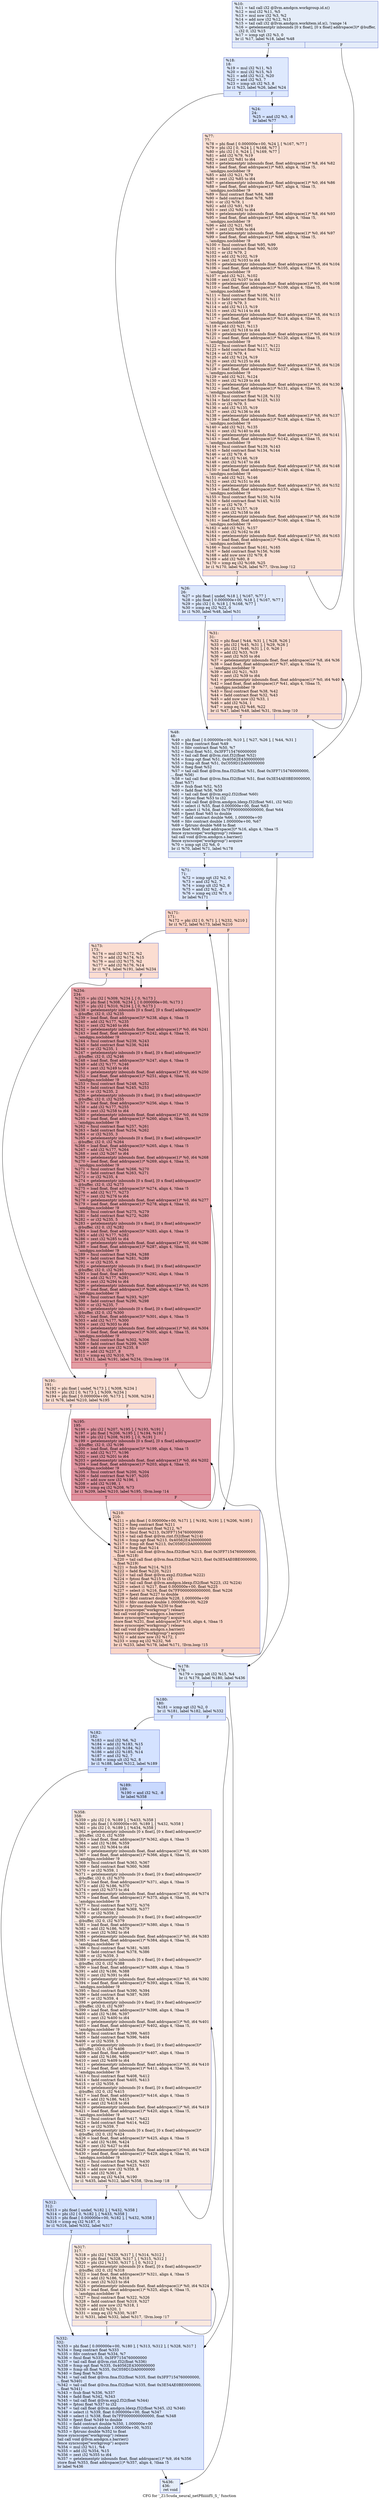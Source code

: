 digraph "CFG for '_Z15cuda_neural_netPfiiiiiifS_S_' function" {
	label="CFG for '_Z15cuda_neural_netPfiiiiiifS_S_' function";

	Node0x5d00590 [shape=record,color="#3d50c3ff", style=filled, fillcolor="#c5d6f270",label="{%10:\l  %11 = tail call i32 @llvm.amdgcn.workgroup.id.x()\l  %12 = mul i32 %11, %5\l  %13 = mul nsw i32 %3, %2\l  %14 = add nsw i32 %12, %13\l  %15 = tail call i32 @llvm.amdgcn.workitem.id.x(), !range !4\l  %16 = getelementptr inbounds [0 x float], [0 x float] addrspace(3)* @buffer,\l... i32 0, i32 %15\l  %17 = icmp sgt i32 %3, 0\l  br i1 %17, label %18, label %48\l|{<s0>T|<s1>F}}"];
	Node0x5d00590:s0 -> Node0x5d025b0;
	Node0x5d00590:s1 -> Node0x5d02640;
	Node0x5d025b0 [shape=record,color="#3d50c3ff", style=filled, fillcolor="#b5cdfa70",label="{%18:\l18:                                               \l  %19 = mul i32 %11, %3\l  %20 = mul i32 %15, %3\l  %21 = add i32 %12, %20\l  %22 = and i32 %3, 7\l  %23 = icmp ult i32 %3, 8\l  br i1 %23, label %26, label %24\l|{<s0>T|<s1>F}}"];
	Node0x5d025b0:s0 -> Node0x5d02ab0;
	Node0x5d025b0:s1 -> Node0x5d02b00;
	Node0x5d02b00 [shape=record,color="#3d50c3ff", style=filled, fillcolor="#9ebeff70",label="{%24:\l24:                                               \l  %25 = and i32 %3, -8\l  br label %77\l}"];
	Node0x5d02b00 -> Node0x5d02d00;
	Node0x5d02ab0 [shape=record,color="#3d50c3ff", style=filled, fillcolor="#b5cdfa70",label="{%26:\l26:                                               \l  %27 = phi float [ undef, %18 ], [ %167, %77 ]\l  %28 = phi float [ 0.000000e+00, %18 ], [ %167, %77 ]\l  %29 = phi i32 [ 0, %18 ], [ %168, %77 ]\l  %30 = icmp eq i32 %22, 0\l  br i1 %30, label %48, label %31\l|{<s0>T|<s1>F}}"];
	Node0x5d02ab0:s0 -> Node0x5d02640;
	Node0x5d02ab0:s1 -> Node0x5d03f70;
	Node0x5d03f70 [shape=record,color="#3d50c3ff", style=filled, fillcolor="#f7b39670",label="{%31:\l31:                                               \l  %32 = phi float [ %44, %31 ], [ %28, %26 ]\l  %33 = phi i32 [ %45, %31 ], [ %29, %26 ]\l  %34 = phi i32 [ %46, %31 ], [ 0, %26 ]\l  %35 = add i32 %33, %19\l  %36 = zext i32 %35 to i64\l  %37 = getelementptr inbounds float, float addrspace(1)* %8, i64 %36\l  %38 = load float, float addrspace(1)* %37, align 4, !tbaa !5,\l... !amdgpu.noclobber !9\l  %39 = add i32 %21, %33\l  %40 = zext i32 %39 to i64\l  %41 = getelementptr inbounds float, float addrspace(1)* %0, i64 %40\l  %42 = load float, float addrspace(1)* %41, align 4, !tbaa !5,\l... !amdgpu.noclobber !9\l  %43 = fmul contract float %38, %42\l  %44 = fadd contract float %32, %43\l  %45 = add nuw nsw i32 %33, 1\l  %46 = add i32 %34, 1\l  %47 = icmp eq i32 %46, %22\l  br i1 %47, label %48, label %31, !llvm.loop !10\l|{<s0>T|<s1>F}}"];
	Node0x5d03f70:s0 -> Node0x5d02640;
	Node0x5d03f70:s1 -> Node0x5d03f70;
	Node0x5d02640 [shape=record,color="#3d50c3ff", style=filled, fillcolor="#c5d6f270",label="{%48:\l48:                                               \l  %49 = phi float [ 0.000000e+00, %10 ], [ %27, %26 ], [ %44, %31 ]\l  %50 = fneg contract float %49\l  %51 = fdiv contract float %50, %7\l  %52 = fmul float %51, 0x3FF7154760000000\l  %53 = tail call float @llvm.rint.f32(float %52)\l  %54 = fcmp ogt float %51, 0x40562E4300000000\l  %55 = fcmp olt float %51, 0xC059D1DA00000000\l  %56 = fneg float %52\l  %57 = tail call float @llvm.fma.f32(float %51, float 0x3FF7154760000000,\l... float %56)\l  %58 = tail call float @llvm.fma.f32(float %51, float 0x3E54AE0BE0000000,\l... float %57)\l  %59 = fsub float %52, %53\l  %60 = fadd float %58, %59\l  %61 = tail call float @llvm.exp2.f32(float %60)\l  %62 = fptosi float %53 to i32\l  %63 = tail call float @llvm.amdgcn.ldexp.f32(float %61, i32 %62)\l  %64 = select i1 %55, float 0.000000e+00, float %63\l  %65 = select i1 %54, float 0x7FF0000000000000, float %64\l  %66 = fpext float %65 to double\l  %67 = fadd contract double %66, 1.000000e+00\l  %68 = fdiv contract double 1.000000e+00, %67\l  %69 = fptrunc double %68 to float\l  store float %69, float addrspace(3)* %16, align 4, !tbaa !5\l  fence syncscope(\"workgroup\") release\l  tail call void @llvm.amdgcn.s.barrier()\l  fence syncscope(\"workgroup\") acquire\l  %70 = icmp sgt i32 %6, 0\l  br i1 %70, label %71, label %178\l|{<s0>T|<s1>F}}"];
	Node0x5d02640:s0 -> Node0x5d07690;
	Node0x5d02640:s1 -> Node0x5d07720;
	Node0x5d07690 [shape=record,color="#3d50c3ff", style=filled, fillcolor="#b5cdfa70",label="{%71:\l71:                                               \l  %72 = icmp sgt i32 %2, 0\l  %73 = and i32 %2, 7\l  %74 = icmp ult i32 %2, 8\l  %75 = and i32 %2, -8\l  %76 = icmp eq i32 %73, 0\l  br label %171\l}"];
	Node0x5d07690 -> Node0x5d07b30;
	Node0x5d02d00 [shape=record,color="#3d50c3ff", style=filled, fillcolor="#f7bca170",label="{%77:\l77:                                               \l  %78 = phi float [ 0.000000e+00, %24 ], [ %167, %77 ]\l  %79 = phi i32 [ 0, %24 ], [ %168, %77 ]\l  %80 = phi i32 [ 0, %24 ], [ %169, %77 ]\l  %81 = add i32 %79, %19\l  %82 = zext i32 %81 to i64\l  %83 = getelementptr inbounds float, float addrspace(1)* %8, i64 %82\l  %84 = load float, float addrspace(1)* %83, align 4, !tbaa !5,\l... !amdgpu.noclobber !9\l  %85 = add i32 %21, %79\l  %86 = zext i32 %85 to i64\l  %87 = getelementptr inbounds float, float addrspace(1)* %0, i64 %86\l  %88 = load float, float addrspace(1)* %87, align 4, !tbaa !5,\l... !amdgpu.noclobber !9\l  %89 = fmul contract float %84, %88\l  %90 = fadd contract float %78, %89\l  %91 = or i32 %79, 1\l  %92 = add i32 %91, %19\l  %93 = zext i32 %92 to i64\l  %94 = getelementptr inbounds float, float addrspace(1)* %8, i64 %93\l  %95 = load float, float addrspace(1)* %94, align 4, !tbaa !5,\l... !amdgpu.noclobber !9\l  %96 = add i32 %21, %91\l  %97 = zext i32 %96 to i64\l  %98 = getelementptr inbounds float, float addrspace(1)* %0, i64 %97\l  %99 = load float, float addrspace(1)* %98, align 4, !tbaa !5,\l... !amdgpu.noclobber !9\l  %100 = fmul contract float %95, %99\l  %101 = fadd contract float %90, %100\l  %102 = or i32 %79, 2\l  %103 = add i32 %102, %19\l  %104 = zext i32 %103 to i64\l  %105 = getelementptr inbounds float, float addrspace(1)* %8, i64 %104\l  %106 = load float, float addrspace(1)* %105, align 4, !tbaa !5,\l... !amdgpu.noclobber !9\l  %107 = add i32 %21, %102\l  %108 = zext i32 %107 to i64\l  %109 = getelementptr inbounds float, float addrspace(1)* %0, i64 %108\l  %110 = load float, float addrspace(1)* %109, align 4, !tbaa !5,\l... !amdgpu.noclobber !9\l  %111 = fmul contract float %106, %110\l  %112 = fadd contract float %101, %111\l  %113 = or i32 %79, 3\l  %114 = add i32 %113, %19\l  %115 = zext i32 %114 to i64\l  %116 = getelementptr inbounds float, float addrspace(1)* %8, i64 %115\l  %117 = load float, float addrspace(1)* %116, align 4, !tbaa !5,\l... !amdgpu.noclobber !9\l  %118 = add i32 %21, %113\l  %119 = zext i32 %118 to i64\l  %120 = getelementptr inbounds float, float addrspace(1)* %0, i64 %119\l  %121 = load float, float addrspace(1)* %120, align 4, !tbaa !5,\l... !amdgpu.noclobber !9\l  %122 = fmul contract float %117, %121\l  %123 = fadd contract float %112, %122\l  %124 = or i32 %79, 4\l  %125 = add i32 %124, %19\l  %126 = zext i32 %125 to i64\l  %127 = getelementptr inbounds float, float addrspace(1)* %8, i64 %126\l  %128 = load float, float addrspace(1)* %127, align 4, !tbaa !5,\l... !amdgpu.noclobber !9\l  %129 = add i32 %21, %124\l  %130 = zext i32 %129 to i64\l  %131 = getelementptr inbounds float, float addrspace(1)* %0, i64 %130\l  %132 = load float, float addrspace(1)* %131, align 4, !tbaa !5,\l... !amdgpu.noclobber !9\l  %133 = fmul contract float %128, %132\l  %134 = fadd contract float %123, %133\l  %135 = or i32 %79, 5\l  %136 = add i32 %135, %19\l  %137 = zext i32 %136 to i64\l  %138 = getelementptr inbounds float, float addrspace(1)* %8, i64 %137\l  %139 = load float, float addrspace(1)* %138, align 4, !tbaa !5,\l... !amdgpu.noclobber !9\l  %140 = add i32 %21, %135\l  %141 = zext i32 %140 to i64\l  %142 = getelementptr inbounds float, float addrspace(1)* %0, i64 %141\l  %143 = load float, float addrspace(1)* %142, align 4, !tbaa !5,\l... !amdgpu.noclobber !9\l  %144 = fmul contract float %139, %143\l  %145 = fadd contract float %134, %144\l  %146 = or i32 %79, 6\l  %147 = add i32 %146, %19\l  %148 = zext i32 %147 to i64\l  %149 = getelementptr inbounds float, float addrspace(1)* %8, i64 %148\l  %150 = load float, float addrspace(1)* %149, align 4, !tbaa !5,\l... !amdgpu.noclobber !9\l  %151 = add i32 %21, %146\l  %152 = zext i32 %151 to i64\l  %153 = getelementptr inbounds float, float addrspace(1)* %0, i64 %152\l  %154 = load float, float addrspace(1)* %153, align 4, !tbaa !5,\l... !amdgpu.noclobber !9\l  %155 = fmul contract float %150, %154\l  %156 = fadd contract float %145, %155\l  %157 = or i32 %79, 7\l  %158 = add i32 %157, %19\l  %159 = zext i32 %158 to i64\l  %160 = getelementptr inbounds float, float addrspace(1)* %8, i64 %159\l  %161 = load float, float addrspace(1)* %160, align 4, !tbaa !5,\l... !amdgpu.noclobber !9\l  %162 = add i32 %21, %157\l  %163 = zext i32 %162 to i64\l  %164 = getelementptr inbounds float, float addrspace(1)* %0, i64 %163\l  %165 = load float, float addrspace(1)* %164, align 4, !tbaa !5,\l... !amdgpu.noclobber !9\l  %166 = fmul contract float %161, %165\l  %167 = fadd contract float %156, %166\l  %168 = add nuw nsw i32 %79, 8\l  %169 = add i32 %80, 8\l  %170 = icmp eq i32 %169, %25\l  br i1 %170, label %26, label %77, !llvm.loop !12\l|{<s0>T|<s1>F}}"];
	Node0x5d02d00:s0 -> Node0x5d02ab0;
	Node0x5d02d00:s1 -> Node0x5d02d00;
	Node0x5d07b30 [shape=record,color="#3d50c3ff", style=filled, fillcolor="#f5a08170",label="{%171:\l171:                                              \l  %172 = phi i32 [ 0, %71 ], [ %232, %210 ]\l  br i1 %72, label %173, label %210\l|{<s0>T|<s1>F}}"];
	Node0x5d07b30:s0 -> Node0x5d0b910;
	Node0x5d07b30:s1 -> Node0x5d0b810;
	Node0x5d0b910 [shape=record,color="#3d50c3ff", style=filled, fillcolor="#f7b39670",label="{%173:\l173:                                              \l  %174 = mul i32 %172, %2\l  %175 = add i32 %174, %15\l  %176 = mul i32 %175, %2\l  %177 = add i32 %176, %14\l  br i1 %74, label %191, label %234\l|{<s0>T|<s1>F}}"];
	Node0x5d0b910:s0 -> Node0x5d0bc90;
	Node0x5d0b910:s1 -> Node0x5d0bce0;
	Node0x5d07720 [shape=record,color="#3d50c3ff", style=filled, fillcolor="#c5d6f270",label="{%178:\l178:                                              \l  %179 = icmp ult i32 %15, %4\l  br i1 %179, label %180, label %436\l|{<s0>T|<s1>F}}"];
	Node0x5d07720:s0 -> Node0x5d0beb0;
	Node0x5d07720:s1 -> Node0x5d0bf00;
	Node0x5d0beb0 [shape=record,color="#3d50c3ff", style=filled, fillcolor="#aec9fc70",label="{%180:\l180:                                              \l  %181 = icmp sgt i32 %2, 0\l  br i1 %181, label %182, label %332\l|{<s0>T|<s1>F}}"];
	Node0x5d0beb0:s0 -> Node0x5d0c0d0;
	Node0x5d0beb0:s1 -> Node0x5d0c120;
	Node0x5d0c0d0 [shape=record,color="#3d50c3ff", style=filled, fillcolor="#9ebeff70",label="{%182:\l182:                                              \l  %183 = mul i32 %6, %2\l  %184 = add i32 %183, %15\l  %185 = mul i32 %184, %2\l  %186 = add i32 %185, %14\l  %187 = and i32 %2, 7\l  %188 = icmp ult i32 %2, 8\l  br i1 %188, label %312, label %189\l|{<s0>T|<s1>F}}"];
	Node0x5d0c0d0:s0 -> Node0x5d0c5c0;
	Node0x5d0c0d0:s1 -> Node0x5d0c610;
	Node0x5d0c610 [shape=record,color="#3d50c3ff", style=filled, fillcolor="#85a8fc70",label="{%189:\l189:                                              \l  %190 = and i32 %2, -8\l  br label %358\l}"];
	Node0x5d0c610 -> Node0x5d0c7e0;
	Node0x5d0bc90 [shape=record,color="#3d50c3ff", style=filled, fillcolor="#f7b39670",label="{%191:\l191:                                              \l  %192 = phi float [ undef, %173 ], [ %308, %234 ]\l  %193 = phi i32 [ 0, %173 ], [ %309, %234 ]\l  %194 = phi float [ 0.000000e+00, %173 ], [ %308, %234 ]\l  br i1 %76, label %210, label %195\l|{<s0>T|<s1>F}}"];
	Node0x5d0bc90:s0 -> Node0x5d0b810;
	Node0x5d0bc90:s1 -> Node0x5d0caf0;
	Node0x5d0caf0 [shape=record,color="#b70d28ff", style=filled, fillcolor="#b70d2870",label="{%195:\l195:                                              \l  %196 = phi i32 [ %207, %195 ], [ %193, %191 ]\l  %197 = phi float [ %206, %195 ], [ %194, %191 ]\l  %198 = phi i32 [ %208, %195 ], [ 0, %191 ]\l  %199 = getelementptr inbounds [0 x float], [0 x float] addrspace(3)*\l... @buffer, i32 0, i32 %196\l  %200 = load float, float addrspace(3)* %199, align 4, !tbaa !5\l  %201 = add i32 %177, %196\l  %202 = zext i32 %201 to i64\l  %203 = getelementptr inbounds float, float addrspace(1)* %0, i64 %202\l  %204 = load float, float addrspace(1)* %203, align 4, !tbaa !5,\l... !amdgpu.noclobber !9\l  %205 = fmul contract float %200, %204\l  %206 = fadd contract float %197, %205\l  %207 = add nuw nsw i32 %196, 1\l  %208 = add i32 %198, 1\l  %209 = icmp eq i32 %208, %73\l  br i1 %209, label %210, label %195, !llvm.loop !14\l|{<s0>T|<s1>F}}"];
	Node0x5d0caf0:s0 -> Node0x5d0b810;
	Node0x5d0caf0:s1 -> Node0x5d0caf0;
	Node0x5d0b810 [shape=record,color="#3d50c3ff", style=filled, fillcolor="#f5a08170",label="{%210:\l210:                                              \l  %211 = phi float [ 0.000000e+00, %171 ], [ %192, %191 ], [ %206, %195 ]\l  %212 = fneg contract float %211\l  %213 = fdiv contract float %212, %7\l  %214 = fmul float %213, 0x3FF7154760000000\l  %215 = tail call float @llvm.rint.f32(float %214)\l  %216 = fcmp ogt float %213, 0x40562E4300000000\l  %217 = fcmp olt float %213, 0xC059D1DA00000000\l  %218 = fneg float %214\l  %219 = tail call float @llvm.fma.f32(float %213, float 0x3FF7154760000000,\l... float %218)\l  %220 = tail call float @llvm.fma.f32(float %213, float 0x3E54AE0BE0000000,\l... float %219)\l  %221 = fsub float %214, %215\l  %222 = fadd float %220, %221\l  %223 = tail call float @llvm.exp2.f32(float %222)\l  %224 = fptosi float %215 to i32\l  %225 = tail call float @llvm.amdgcn.ldexp.f32(float %223, i32 %224)\l  %226 = select i1 %217, float 0.000000e+00, float %225\l  %227 = select i1 %216, float 0x7FF0000000000000, float %226\l  %228 = fpext float %227 to double\l  %229 = fadd contract double %228, 1.000000e+00\l  %230 = fdiv contract double 1.000000e+00, %229\l  %231 = fptrunc double %230 to float\l  fence syncscope(\"workgroup\") release\l  tail call void @llvm.amdgcn.s.barrier()\l  fence syncscope(\"workgroup\") acquire\l  store float %231, float addrspace(3)* %16, align 4, !tbaa !5\l  fence syncscope(\"workgroup\") release\l  tail call void @llvm.amdgcn.s.barrier()\l  fence syncscope(\"workgroup\") acquire\l  %232 = add nuw nsw i32 %172, 1\l  %233 = icmp eq i32 %232, %6\l  br i1 %233, label %178, label %171, !llvm.loop !15\l|{<s0>T|<s1>F}}"];
	Node0x5d0b810:s0 -> Node0x5d07720;
	Node0x5d0b810:s1 -> Node0x5d07b30;
	Node0x5d0bce0 [shape=record,color="#b70d28ff", style=filled, fillcolor="#be242e70",label="{%234:\l234:                                              \l  %235 = phi i32 [ %309, %234 ], [ 0, %173 ]\l  %236 = phi float [ %308, %234 ], [ 0.000000e+00, %173 ]\l  %237 = phi i32 [ %310, %234 ], [ 0, %173 ]\l  %238 = getelementptr inbounds [0 x float], [0 x float] addrspace(3)*\l... @buffer, i32 0, i32 %235\l  %239 = load float, float addrspace(3)* %238, align 4, !tbaa !5\l  %240 = add i32 %177, %235\l  %241 = zext i32 %240 to i64\l  %242 = getelementptr inbounds float, float addrspace(1)* %0, i64 %241\l  %243 = load float, float addrspace(1)* %242, align 4, !tbaa !5,\l... !amdgpu.noclobber !9\l  %244 = fmul contract float %239, %243\l  %245 = fadd contract float %236, %244\l  %246 = or i32 %235, 1\l  %247 = getelementptr inbounds [0 x float], [0 x float] addrspace(3)*\l... @buffer, i32 0, i32 %246\l  %248 = load float, float addrspace(3)* %247, align 4, !tbaa !5\l  %249 = add i32 %177, %246\l  %250 = zext i32 %249 to i64\l  %251 = getelementptr inbounds float, float addrspace(1)* %0, i64 %250\l  %252 = load float, float addrspace(1)* %251, align 4, !tbaa !5,\l... !amdgpu.noclobber !9\l  %253 = fmul contract float %248, %252\l  %254 = fadd contract float %245, %253\l  %255 = or i32 %235, 2\l  %256 = getelementptr inbounds [0 x float], [0 x float] addrspace(3)*\l... @buffer, i32 0, i32 %255\l  %257 = load float, float addrspace(3)* %256, align 4, !tbaa !5\l  %258 = add i32 %177, %255\l  %259 = zext i32 %258 to i64\l  %260 = getelementptr inbounds float, float addrspace(1)* %0, i64 %259\l  %261 = load float, float addrspace(1)* %260, align 4, !tbaa !5,\l... !amdgpu.noclobber !9\l  %262 = fmul contract float %257, %261\l  %263 = fadd contract float %254, %262\l  %264 = or i32 %235, 3\l  %265 = getelementptr inbounds [0 x float], [0 x float] addrspace(3)*\l... @buffer, i32 0, i32 %264\l  %266 = load float, float addrspace(3)* %265, align 4, !tbaa !5\l  %267 = add i32 %177, %264\l  %268 = zext i32 %267 to i64\l  %269 = getelementptr inbounds float, float addrspace(1)* %0, i64 %268\l  %270 = load float, float addrspace(1)* %269, align 4, !tbaa !5,\l... !amdgpu.noclobber !9\l  %271 = fmul contract float %266, %270\l  %272 = fadd contract float %263, %271\l  %273 = or i32 %235, 4\l  %274 = getelementptr inbounds [0 x float], [0 x float] addrspace(3)*\l... @buffer, i32 0, i32 %273\l  %275 = load float, float addrspace(3)* %274, align 4, !tbaa !5\l  %276 = add i32 %177, %273\l  %277 = zext i32 %276 to i64\l  %278 = getelementptr inbounds float, float addrspace(1)* %0, i64 %277\l  %279 = load float, float addrspace(1)* %278, align 4, !tbaa !5,\l... !amdgpu.noclobber !9\l  %280 = fmul contract float %275, %279\l  %281 = fadd contract float %272, %280\l  %282 = or i32 %235, 5\l  %283 = getelementptr inbounds [0 x float], [0 x float] addrspace(3)*\l... @buffer, i32 0, i32 %282\l  %284 = load float, float addrspace(3)* %283, align 4, !tbaa !5\l  %285 = add i32 %177, %282\l  %286 = zext i32 %285 to i64\l  %287 = getelementptr inbounds float, float addrspace(1)* %0, i64 %286\l  %288 = load float, float addrspace(1)* %287, align 4, !tbaa !5,\l... !amdgpu.noclobber !9\l  %289 = fmul contract float %284, %288\l  %290 = fadd contract float %281, %289\l  %291 = or i32 %235, 6\l  %292 = getelementptr inbounds [0 x float], [0 x float] addrspace(3)*\l... @buffer, i32 0, i32 %291\l  %293 = load float, float addrspace(3)* %292, align 4, !tbaa !5\l  %294 = add i32 %177, %291\l  %295 = zext i32 %294 to i64\l  %296 = getelementptr inbounds float, float addrspace(1)* %0, i64 %295\l  %297 = load float, float addrspace(1)* %296, align 4, !tbaa !5,\l... !amdgpu.noclobber !9\l  %298 = fmul contract float %293, %297\l  %299 = fadd contract float %290, %298\l  %300 = or i32 %235, 7\l  %301 = getelementptr inbounds [0 x float], [0 x float] addrspace(3)*\l... @buffer, i32 0, i32 %300\l  %302 = load float, float addrspace(3)* %301, align 4, !tbaa !5\l  %303 = add i32 %177, %300\l  %304 = zext i32 %303 to i64\l  %305 = getelementptr inbounds float, float addrspace(1)* %0, i64 %304\l  %306 = load float, float addrspace(1)* %305, align 4, !tbaa !5,\l... !amdgpu.noclobber !9\l  %307 = fmul contract float %302, %306\l  %308 = fadd contract float %299, %307\l  %309 = add nuw nsw i32 %235, 8\l  %310 = add i32 %237, 8\l  %311 = icmp eq i32 %310, %75\l  br i1 %311, label %191, label %234, !llvm.loop !16\l|{<s0>T|<s1>F}}"];
	Node0x5d0bce0:s0 -> Node0x5d0bc90;
	Node0x5d0bce0:s1 -> Node0x5d0bce0;
	Node0x5d0c5c0 [shape=record,color="#3d50c3ff", style=filled, fillcolor="#9ebeff70",label="{%312:\l312:                                              \l  %313 = phi float [ undef, %182 ], [ %432, %358 ]\l  %314 = phi i32 [ 0, %182 ], [ %433, %358 ]\l  %315 = phi float [ 0.000000e+00, %182 ], [ %432, %358 ]\l  %316 = icmp eq i32 %187, 0\l  br i1 %316, label %332, label %317\l|{<s0>T|<s1>F}}"];
	Node0x5d0c5c0:s0 -> Node0x5d0c120;
	Node0x5d0c5c0:s1 -> Node0x5d12420;
	Node0x5d12420 [shape=record,color="#3d50c3ff", style=filled, fillcolor="#f2cab570",label="{%317:\l317:                                              \l  %318 = phi i32 [ %329, %317 ], [ %314, %312 ]\l  %319 = phi float [ %328, %317 ], [ %315, %312 ]\l  %320 = phi i32 [ %330, %317 ], [ 0, %312 ]\l  %321 = getelementptr inbounds [0 x float], [0 x float] addrspace(3)*\l... @buffer, i32 0, i32 %318\l  %322 = load float, float addrspace(3)* %321, align 4, !tbaa !5\l  %323 = add i32 %186, %318\l  %324 = zext i32 %323 to i64\l  %325 = getelementptr inbounds float, float addrspace(1)* %0, i64 %324\l  %326 = load float, float addrspace(1)* %325, align 4, !tbaa !5,\l... !amdgpu.noclobber !9\l  %327 = fmul contract float %322, %326\l  %328 = fadd contract float %319, %327\l  %329 = add nuw nsw i32 %318, 1\l  %330 = add i32 %320, 1\l  %331 = icmp eq i32 %330, %187\l  br i1 %331, label %332, label %317, !llvm.loop !17\l|{<s0>T|<s1>F}}"];
	Node0x5d12420:s0 -> Node0x5d0c120;
	Node0x5d12420:s1 -> Node0x5d12420;
	Node0x5d0c120 [shape=record,color="#3d50c3ff", style=filled, fillcolor="#aec9fc70",label="{%332:\l332:                                              \l  %333 = phi float [ 0.000000e+00, %180 ], [ %313, %312 ], [ %328, %317 ]\l  %334 = fneg contract float %333\l  %335 = fdiv contract float %334, %7\l  %336 = fmul float %335, 0x3FF7154760000000\l  %337 = tail call float @llvm.rint.f32(float %336)\l  %338 = fcmp ogt float %335, 0x40562E4300000000\l  %339 = fcmp olt float %335, 0xC059D1DA00000000\l  %340 = fneg float %336\l  %341 = tail call float @llvm.fma.f32(float %335, float 0x3FF7154760000000,\l... float %340)\l  %342 = tail call float @llvm.fma.f32(float %335, float 0x3E54AE0BE0000000,\l... float %341)\l  %343 = fsub float %336, %337\l  %344 = fadd float %342, %343\l  %345 = tail call float @llvm.exp2.f32(float %344)\l  %346 = fptosi float %337 to i32\l  %347 = tail call float @llvm.amdgcn.ldexp.f32(float %345, i32 %346)\l  %348 = select i1 %339, float 0.000000e+00, float %347\l  %349 = select i1 %338, float 0x7FF0000000000000, float %348\l  %350 = fpext float %349 to double\l  %351 = fadd contract double %350, 1.000000e+00\l  %352 = fdiv contract double 1.000000e+00, %351\l  %353 = fptrunc double %352 to float\l  fence syncscope(\"workgroup\") release\l  tail call void @llvm.amdgcn.s.barrier()\l  fence syncscope(\"workgroup\") acquire\l  %354 = mul i32 %11, %4\l  %355 = add i32 %354, %15\l  %356 = zext i32 %355 to i64\l  %357 = getelementptr inbounds float, float addrspace(1)* %9, i64 %356\l  store float %353, float addrspace(1)* %357, align 4, !tbaa !5\l  br label %436\l}"];
	Node0x5d0c120 -> Node0x5d0bf00;
	Node0x5d0c7e0 [shape=record,color="#3d50c3ff", style=filled, fillcolor="#efcebd70",label="{%358:\l358:                                              \l  %359 = phi i32 [ 0, %189 ], [ %433, %358 ]\l  %360 = phi float [ 0.000000e+00, %189 ], [ %432, %358 ]\l  %361 = phi i32 [ 0, %189 ], [ %434, %358 ]\l  %362 = getelementptr inbounds [0 x float], [0 x float] addrspace(3)*\l... @buffer, i32 0, i32 %359\l  %363 = load float, float addrspace(3)* %362, align 4, !tbaa !5\l  %364 = add i32 %186, %359\l  %365 = zext i32 %364 to i64\l  %366 = getelementptr inbounds float, float addrspace(1)* %0, i64 %365\l  %367 = load float, float addrspace(1)* %366, align 4, !tbaa !5,\l... !amdgpu.noclobber !9\l  %368 = fmul contract float %363, %367\l  %369 = fadd contract float %360, %368\l  %370 = or i32 %359, 1\l  %371 = getelementptr inbounds [0 x float], [0 x float] addrspace(3)*\l... @buffer, i32 0, i32 %370\l  %372 = load float, float addrspace(3)* %371, align 4, !tbaa !5\l  %373 = add i32 %186, %370\l  %374 = zext i32 %373 to i64\l  %375 = getelementptr inbounds float, float addrspace(1)* %0, i64 %374\l  %376 = load float, float addrspace(1)* %375, align 4, !tbaa !5,\l... !amdgpu.noclobber !9\l  %377 = fmul contract float %372, %376\l  %378 = fadd contract float %369, %377\l  %379 = or i32 %359, 2\l  %380 = getelementptr inbounds [0 x float], [0 x float] addrspace(3)*\l... @buffer, i32 0, i32 %379\l  %381 = load float, float addrspace(3)* %380, align 4, !tbaa !5\l  %382 = add i32 %186, %379\l  %383 = zext i32 %382 to i64\l  %384 = getelementptr inbounds float, float addrspace(1)* %0, i64 %383\l  %385 = load float, float addrspace(1)* %384, align 4, !tbaa !5,\l... !amdgpu.noclobber !9\l  %386 = fmul contract float %381, %385\l  %387 = fadd contract float %378, %386\l  %388 = or i32 %359, 3\l  %389 = getelementptr inbounds [0 x float], [0 x float] addrspace(3)*\l... @buffer, i32 0, i32 %388\l  %390 = load float, float addrspace(3)* %389, align 4, !tbaa !5\l  %391 = add i32 %186, %388\l  %392 = zext i32 %391 to i64\l  %393 = getelementptr inbounds float, float addrspace(1)* %0, i64 %392\l  %394 = load float, float addrspace(1)* %393, align 4, !tbaa !5,\l... !amdgpu.noclobber !9\l  %395 = fmul contract float %390, %394\l  %396 = fadd contract float %387, %395\l  %397 = or i32 %359, 4\l  %398 = getelementptr inbounds [0 x float], [0 x float] addrspace(3)*\l... @buffer, i32 0, i32 %397\l  %399 = load float, float addrspace(3)* %398, align 4, !tbaa !5\l  %400 = add i32 %186, %397\l  %401 = zext i32 %400 to i64\l  %402 = getelementptr inbounds float, float addrspace(1)* %0, i64 %401\l  %403 = load float, float addrspace(1)* %402, align 4, !tbaa !5,\l... !amdgpu.noclobber !9\l  %404 = fmul contract float %399, %403\l  %405 = fadd contract float %396, %404\l  %406 = or i32 %359, 5\l  %407 = getelementptr inbounds [0 x float], [0 x float] addrspace(3)*\l... @buffer, i32 0, i32 %406\l  %408 = load float, float addrspace(3)* %407, align 4, !tbaa !5\l  %409 = add i32 %186, %406\l  %410 = zext i32 %409 to i64\l  %411 = getelementptr inbounds float, float addrspace(1)* %0, i64 %410\l  %412 = load float, float addrspace(1)* %411, align 4, !tbaa !5,\l... !amdgpu.noclobber !9\l  %413 = fmul contract float %408, %412\l  %414 = fadd contract float %405, %413\l  %415 = or i32 %359, 6\l  %416 = getelementptr inbounds [0 x float], [0 x float] addrspace(3)*\l... @buffer, i32 0, i32 %415\l  %417 = load float, float addrspace(3)* %416, align 4, !tbaa !5\l  %418 = add i32 %186, %415\l  %419 = zext i32 %418 to i64\l  %420 = getelementptr inbounds float, float addrspace(1)* %0, i64 %419\l  %421 = load float, float addrspace(1)* %420, align 4, !tbaa !5,\l... !amdgpu.noclobber !9\l  %422 = fmul contract float %417, %421\l  %423 = fadd contract float %414, %422\l  %424 = or i32 %359, 7\l  %425 = getelementptr inbounds [0 x float], [0 x float] addrspace(3)*\l... @buffer, i32 0, i32 %424\l  %426 = load float, float addrspace(3)* %425, align 4, !tbaa !5\l  %427 = add i32 %186, %424\l  %428 = zext i32 %427 to i64\l  %429 = getelementptr inbounds float, float addrspace(1)* %0, i64 %428\l  %430 = load float, float addrspace(1)* %429, align 4, !tbaa !5,\l... !amdgpu.noclobber !9\l  %431 = fmul contract float %426, %430\l  %432 = fadd contract float %423, %431\l  %433 = add nuw nsw i32 %359, 8\l  %434 = add i32 %361, 8\l  %435 = icmp eq i32 %434, %190\l  br i1 %435, label %312, label %358, !llvm.loop !18\l|{<s0>T|<s1>F}}"];
	Node0x5d0c7e0:s0 -> Node0x5d0c5c0;
	Node0x5d0c7e0:s1 -> Node0x5d0c7e0;
	Node0x5d0bf00 [shape=record,color="#3d50c3ff", style=filled, fillcolor="#c5d6f270",label="{%436:\l436:                                              \l  ret void\l}"];
}
